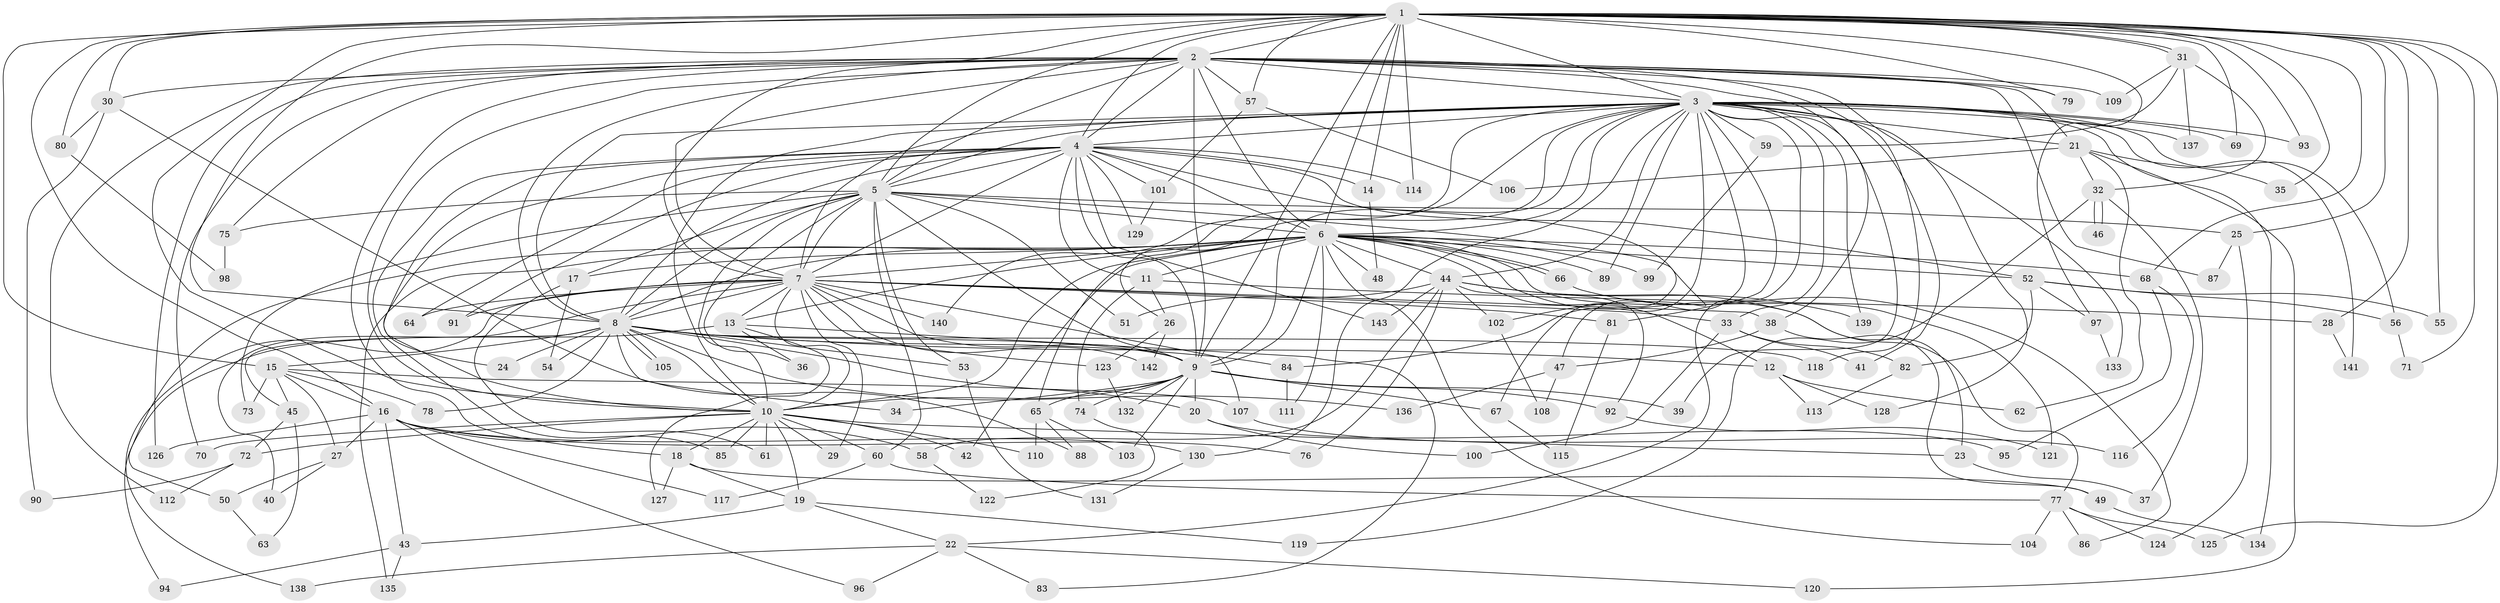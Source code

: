 // Generated by graph-tools (version 1.1) at 2025/49/03/09/25 03:49:35]
// undirected, 143 vertices, 311 edges
graph export_dot {
graph [start="1"]
  node [color=gray90,style=filled];
  1;
  2;
  3;
  4;
  5;
  6;
  7;
  8;
  9;
  10;
  11;
  12;
  13;
  14;
  15;
  16;
  17;
  18;
  19;
  20;
  21;
  22;
  23;
  24;
  25;
  26;
  27;
  28;
  29;
  30;
  31;
  32;
  33;
  34;
  35;
  36;
  37;
  38;
  39;
  40;
  41;
  42;
  43;
  44;
  45;
  46;
  47;
  48;
  49;
  50;
  51;
  52;
  53;
  54;
  55;
  56;
  57;
  58;
  59;
  60;
  61;
  62;
  63;
  64;
  65;
  66;
  67;
  68;
  69;
  70;
  71;
  72;
  73;
  74;
  75;
  76;
  77;
  78;
  79;
  80;
  81;
  82;
  83;
  84;
  85;
  86;
  87;
  88;
  89;
  90;
  91;
  92;
  93;
  94;
  95;
  96;
  97;
  98;
  99;
  100;
  101;
  102;
  103;
  104;
  105;
  106;
  107;
  108;
  109;
  110;
  111;
  112;
  113;
  114;
  115;
  116;
  117;
  118;
  119;
  120;
  121;
  122;
  123;
  124;
  125;
  126;
  127;
  128;
  129;
  130;
  131;
  132;
  133;
  134;
  135;
  136;
  137;
  138;
  139;
  140;
  141;
  142;
  143;
  1 -- 2;
  1 -- 3;
  1 -- 4;
  1 -- 5;
  1 -- 6;
  1 -- 7;
  1 -- 8;
  1 -- 9;
  1 -- 10;
  1 -- 14;
  1 -- 15;
  1 -- 16;
  1 -- 25;
  1 -- 28;
  1 -- 30;
  1 -- 31;
  1 -- 31;
  1 -- 35;
  1 -- 55;
  1 -- 57;
  1 -- 68;
  1 -- 69;
  1 -- 71;
  1 -- 79;
  1 -- 80;
  1 -- 93;
  1 -- 97;
  1 -- 114;
  1 -- 125;
  2 -- 3;
  2 -- 4;
  2 -- 5;
  2 -- 6;
  2 -- 7;
  2 -- 8;
  2 -- 9;
  2 -- 10;
  2 -- 18;
  2 -- 21;
  2 -- 30;
  2 -- 38;
  2 -- 41;
  2 -- 57;
  2 -- 70;
  2 -- 75;
  2 -- 79;
  2 -- 87;
  2 -- 109;
  2 -- 112;
  2 -- 126;
  2 -- 133;
  3 -- 4;
  3 -- 5;
  3 -- 6;
  3 -- 7;
  3 -- 8;
  3 -- 9;
  3 -- 10;
  3 -- 21;
  3 -- 22;
  3 -- 26;
  3 -- 33;
  3 -- 39;
  3 -- 44;
  3 -- 47;
  3 -- 56;
  3 -- 59;
  3 -- 65;
  3 -- 69;
  3 -- 81;
  3 -- 84;
  3 -- 89;
  3 -- 93;
  3 -- 118;
  3 -- 128;
  3 -- 130;
  3 -- 134;
  3 -- 137;
  3 -- 139;
  3 -- 140;
  3 -- 141;
  4 -- 5;
  4 -- 6;
  4 -- 7;
  4 -- 8;
  4 -- 9;
  4 -- 10;
  4 -- 11;
  4 -- 14;
  4 -- 24;
  4 -- 52;
  4 -- 64;
  4 -- 85;
  4 -- 91;
  4 -- 101;
  4 -- 102;
  4 -- 114;
  4 -- 129;
  4 -- 143;
  5 -- 6;
  5 -- 7;
  5 -- 8;
  5 -- 9;
  5 -- 10;
  5 -- 17;
  5 -- 25;
  5 -- 36;
  5 -- 51;
  5 -- 53;
  5 -- 60;
  5 -- 67;
  5 -- 73;
  5 -- 75;
  6 -- 7;
  6 -- 8;
  6 -- 9;
  6 -- 10;
  6 -- 11;
  6 -- 12;
  6 -- 13;
  6 -- 17;
  6 -- 23;
  6 -- 42;
  6 -- 44;
  6 -- 48;
  6 -- 50;
  6 -- 52;
  6 -- 66;
  6 -- 66;
  6 -- 68;
  6 -- 89;
  6 -- 99;
  6 -- 104;
  6 -- 111;
  6 -- 121;
  6 -- 135;
  7 -- 8;
  7 -- 9;
  7 -- 10;
  7 -- 13;
  7 -- 29;
  7 -- 33;
  7 -- 38;
  7 -- 40;
  7 -- 64;
  7 -- 81;
  7 -- 91;
  7 -- 107;
  7 -- 123;
  7 -- 138;
  7 -- 140;
  7 -- 142;
  8 -- 9;
  8 -- 10;
  8 -- 12;
  8 -- 15;
  8 -- 20;
  8 -- 24;
  8 -- 34;
  8 -- 45;
  8 -- 53;
  8 -- 54;
  8 -- 78;
  8 -- 84;
  8 -- 105;
  8 -- 105;
  8 -- 118;
  8 -- 136;
  9 -- 10;
  9 -- 20;
  9 -- 34;
  9 -- 39;
  9 -- 65;
  9 -- 67;
  9 -- 74;
  9 -- 92;
  9 -- 103;
  9 -- 132;
  10 -- 18;
  10 -- 19;
  10 -- 23;
  10 -- 29;
  10 -- 42;
  10 -- 60;
  10 -- 61;
  10 -- 70;
  10 -- 72;
  10 -- 85;
  10 -- 110;
  11 -- 26;
  11 -- 28;
  11 -- 74;
  12 -- 62;
  12 -- 113;
  12 -- 128;
  13 -- 36;
  13 -- 83;
  13 -- 94;
  13 -- 127;
  14 -- 48;
  15 -- 16;
  15 -- 27;
  15 -- 45;
  15 -- 73;
  15 -- 78;
  15 -- 107;
  16 -- 27;
  16 -- 43;
  16 -- 58;
  16 -- 76;
  16 -- 96;
  16 -- 117;
  16 -- 126;
  16 -- 130;
  17 -- 54;
  17 -- 61;
  18 -- 19;
  18 -- 49;
  18 -- 127;
  19 -- 22;
  19 -- 43;
  19 -- 119;
  20 -- 95;
  20 -- 100;
  21 -- 32;
  21 -- 35;
  21 -- 62;
  21 -- 106;
  21 -- 120;
  22 -- 83;
  22 -- 96;
  22 -- 120;
  22 -- 138;
  23 -- 37;
  25 -- 87;
  25 -- 124;
  26 -- 123;
  26 -- 142;
  27 -- 40;
  27 -- 50;
  28 -- 141;
  30 -- 80;
  30 -- 88;
  30 -- 90;
  31 -- 32;
  31 -- 59;
  31 -- 109;
  31 -- 137;
  32 -- 37;
  32 -- 46;
  32 -- 46;
  32 -- 119;
  33 -- 41;
  33 -- 82;
  33 -- 100;
  38 -- 47;
  38 -- 49;
  43 -- 94;
  43 -- 135;
  44 -- 51;
  44 -- 58;
  44 -- 76;
  44 -- 77;
  44 -- 92;
  44 -- 102;
  44 -- 139;
  44 -- 143;
  45 -- 63;
  45 -- 72;
  47 -- 108;
  47 -- 136;
  49 -- 134;
  50 -- 63;
  52 -- 55;
  52 -- 56;
  52 -- 82;
  52 -- 97;
  53 -- 131;
  56 -- 71;
  57 -- 101;
  57 -- 106;
  58 -- 122;
  59 -- 99;
  60 -- 77;
  60 -- 117;
  65 -- 88;
  65 -- 103;
  65 -- 110;
  66 -- 86;
  67 -- 115;
  68 -- 95;
  68 -- 116;
  72 -- 90;
  72 -- 112;
  74 -- 122;
  75 -- 98;
  77 -- 86;
  77 -- 104;
  77 -- 124;
  77 -- 125;
  80 -- 98;
  81 -- 115;
  82 -- 113;
  84 -- 111;
  92 -- 121;
  97 -- 133;
  101 -- 129;
  102 -- 108;
  107 -- 116;
  123 -- 132;
  130 -- 131;
}
